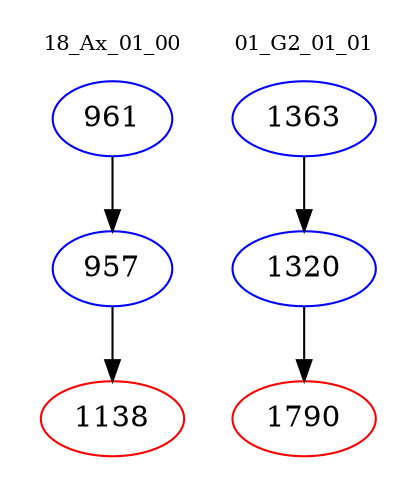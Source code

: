 digraph{
subgraph cluster_0 {
color = white
label = "18_Ax_01_00";
fontsize=10;
T0_961 [label="961", color="blue"]
T0_961 -> T0_957 [color="black"]
T0_957 [label="957", color="blue"]
T0_957 -> T0_1138 [color="black"]
T0_1138 [label="1138", color="red"]
}
subgraph cluster_1 {
color = white
label = "01_G2_01_01";
fontsize=10;
T1_1363 [label="1363", color="blue"]
T1_1363 -> T1_1320 [color="black"]
T1_1320 [label="1320", color="blue"]
T1_1320 -> T1_1790 [color="black"]
T1_1790 [label="1790", color="red"]
}
}
